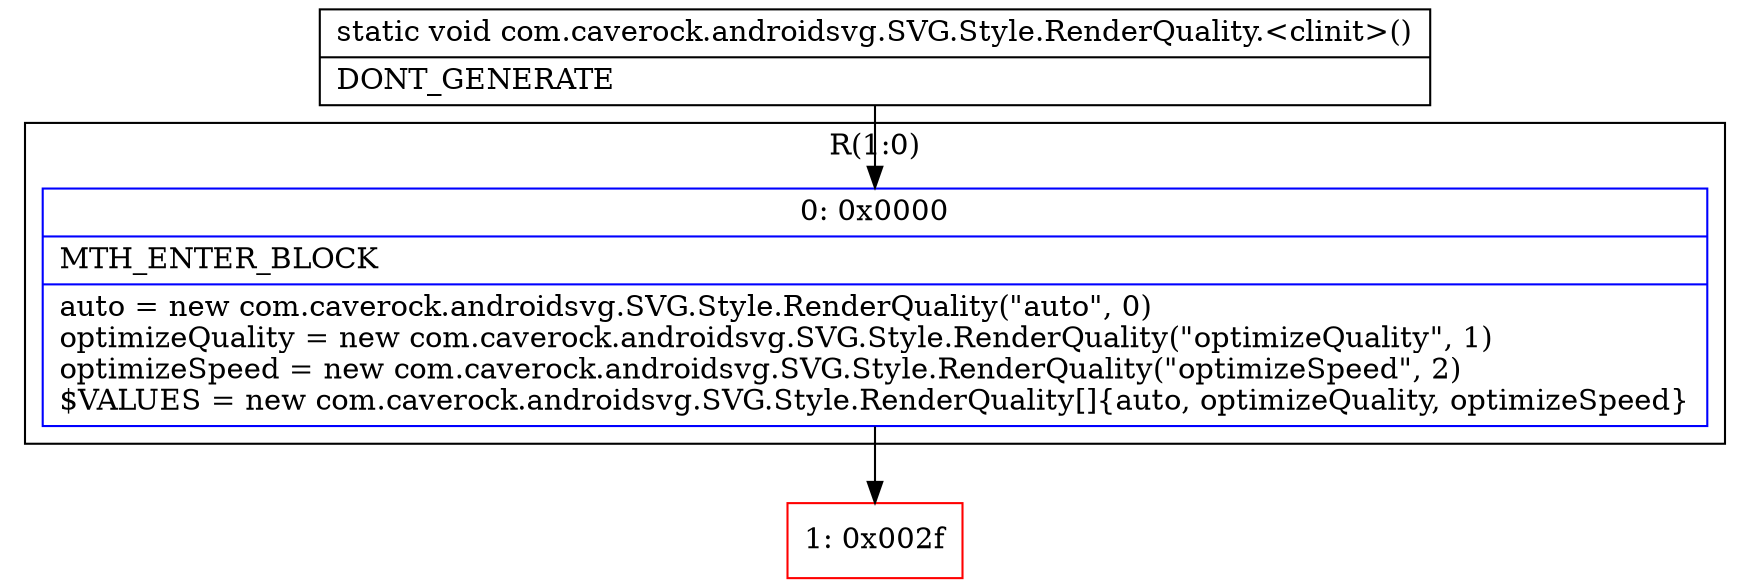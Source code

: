 digraph "CFG forcom.caverock.androidsvg.SVG.Style.RenderQuality.\<clinit\>()V" {
subgraph cluster_Region_1026995286 {
label = "R(1:0)";
node [shape=record,color=blue];
Node_0 [shape=record,label="{0\:\ 0x0000|MTH_ENTER_BLOCK\l|auto = new com.caverock.androidsvg.SVG.Style.RenderQuality(\"auto\", 0)\loptimizeQuality = new com.caverock.androidsvg.SVG.Style.RenderQuality(\"optimizeQuality\", 1)\loptimizeSpeed = new com.caverock.androidsvg.SVG.Style.RenderQuality(\"optimizeSpeed\", 2)\l$VALUES = new com.caverock.androidsvg.SVG.Style.RenderQuality[]\{auto, optimizeQuality, optimizeSpeed\}\l}"];
}
Node_1 [shape=record,color=red,label="{1\:\ 0x002f}"];
MethodNode[shape=record,label="{static void com.caverock.androidsvg.SVG.Style.RenderQuality.\<clinit\>()  | DONT_GENERATE\l}"];
MethodNode -> Node_0;
Node_0 -> Node_1;
}

